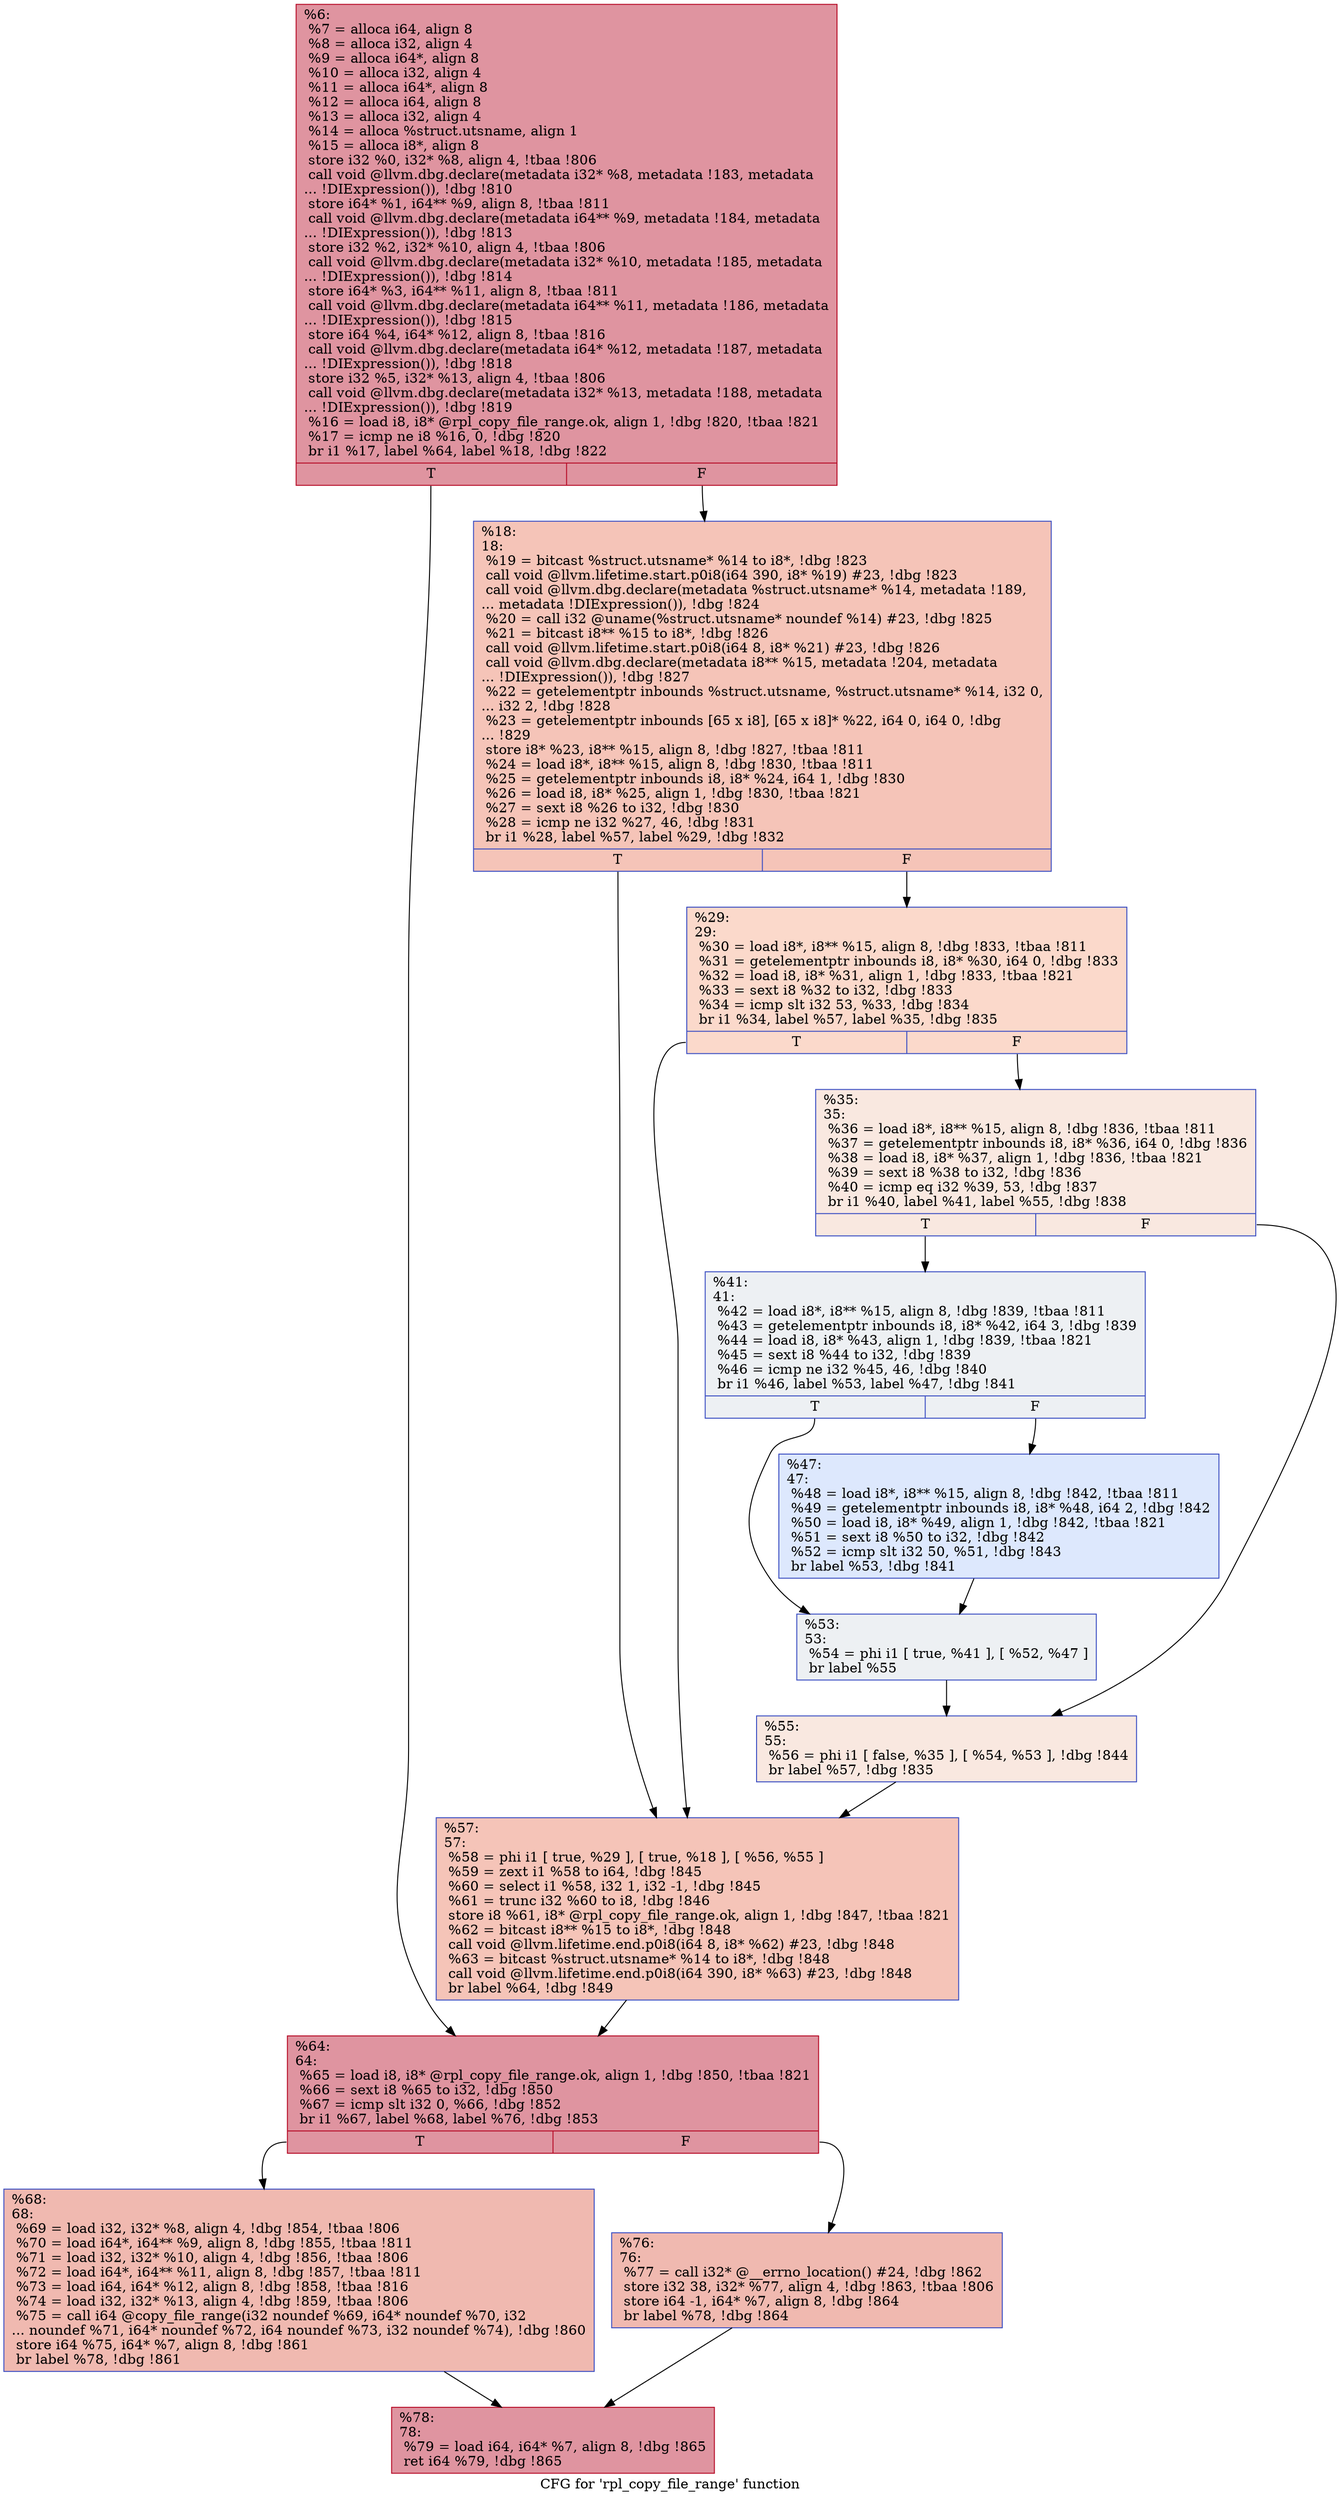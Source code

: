 digraph "CFG for 'rpl_copy_file_range' function" {
	label="CFG for 'rpl_copy_file_range' function";

	Node0x804d70 [shape=record,color="#b70d28ff", style=filled, fillcolor="#b70d2870",label="{%6:\l  %7 = alloca i64, align 8\l  %8 = alloca i32, align 4\l  %9 = alloca i64*, align 8\l  %10 = alloca i32, align 4\l  %11 = alloca i64*, align 8\l  %12 = alloca i64, align 8\l  %13 = alloca i32, align 4\l  %14 = alloca %struct.utsname, align 1\l  %15 = alloca i8*, align 8\l  store i32 %0, i32* %8, align 4, !tbaa !806\l  call void @llvm.dbg.declare(metadata i32* %8, metadata !183, metadata\l... !DIExpression()), !dbg !810\l  store i64* %1, i64** %9, align 8, !tbaa !811\l  call void @llvm.dbg.declare(metadata i64** %9, metadata !184, metadata\l... !DIExpression()), !dbg !813\l  store i32 %2, i32* %10, align 4, !tbaa !806\l  call void @llvm.dbg.declare(metadata i32* %10, metadata !185, metadata\l... !DIExpression()), !dbg !814\l  store i64* %3, i64** %11, align 8, !tbaa !811\l  call void @llvm.dbg.declare(metadata i64** %11, metadata !186, metadata\l... !DIExpression()), !dbg !815\l  store i64 %4, i64* %12, align 8, !tbaa !816\l  call void @llvm.dbg.declare(metadata i64* %12, metadata !187, metadata\l... !DIExpression()), !dbg !818\l  store i32 %5, i32* %13, align 4, !tbaa !806\l  call void @llvm.dbg.declare(metadata i32* %13, metadata !188, metadata\l... !DIExpression()), !dbg !819\l  %16 = load i8, i8* @rpl_copy_file_range.ok, align 1, !dbg !820, !tbaa !821\l  %17 = icmp ne i8 %16, 0, !dbg !820\l  br i1 %17, label %64, label %18, !dbg !822\l|{<s0>T|<s1>F}}"];
	Node0x804d70:s0 -> Node0x8050f0;
	Node0x804d70:s1 -> Node0x804e70;
	Node0x804e70 [shape=record,color="#3d50c3ff", style=filled, fillcolor="#e97a5f70",label="{%18:\l18:                                               \l  %19 = bitcast %struct.utsname* %14 to i8*, !dbg !823\l  call void @llvm.lifetime.start.p0i8(i64 390, i8* %19) #23, !dbg !823\l  call void @llvm.dbg.declare(metadata %struct.utsname* %14, metadata !189,\l... metadata !DIExpression()), !dbg !824\l  %20 = call i32 @uname(%struct.utsname* noundef %14) #23, !dbg !825\l  %21 = bitcast i8** %15 to i8*, !dbg !826\l  call void @llvm.lifetime.start.p0i8(i64 8, i8* %21) #23, !dbg !826\l  call void @llvm.dbg.declare(metadata i8** %15, metadata !204, metadata\l... !DIExpression()), !dbg !827\l  %22 = getelementptr inbounds %struct.utsname, %struct.utsname* %14, i32 0,\l... i32 2, !dbg !828\l  %23 = getelementptr inbounds [65 x i8], [65 x i8]* %22, i64 0, i64 0, !dbg\l... !829\l  store i8* %23, i8** %15, align 8, !dbg !827, !tbaa !811\l  %24 = load i8*, i8** %15, align 8, !dbg !830, !tbaa !811\l  %25 = getelementptr inbounds i8, i8* %24, i64 1, !dbg !830\l  %26 = load i8, i8* %25, align 1, !dbg !830, !tbaa !821\l  %27 = sext i8 %26 to i32, !dbg !830\l  %28 = icmp ne i32 %27, 46, !dbg !831\l  br i1 %28, label %57, label %29, !dbg !832\l|{<s0>T|<s1>F}}"];
	Node0x804e70:s0 -> Node0x8050a0;
	Node0x804e70:s1 -> Node0x804ec0;
	Node0x804ec0 [shape=record,color="#3d50c3ff", style=filled, fillcolor="#f7a88970",label="{%29:\l29:                                               \l  %30 = load i8*, i8** %15, align 8, !dbg !833, !tbaa !811\l  %31 = getelementptr inbounds i8, i8* %30, i64 0, !dbg !833\l  %32 = load i8, i8* %31, align 1, !dbg !833, !tbaa !821\l  %33 = sext i8 %32 to i32, !dbg !833\l  %34 = icmp slt i32 53, %33, !dbg !834\l  br i1 %34, label %57, label %35, !dbg !835\l|{<s0>T|<s1>F}}"];
	Node0x804ec0:s0 -> Node0x8050a0;
	Node0x804ec0:s1 -> Node0x804f10;
	Node0x804f10 [shape=record,color="#3d50c3ff", style=filled, fillcolor="#f1ccb870",label="{%35:\l35:                                               \l  %36 = load i8*, i8** %15, align 8, !dbg !836, !tbaa !811\l  %37 = getelementptr inbounds i8, i8* %36, i64 0, !dbg !836\l  %38 = load i8, i8* %37, align 1, !dbg !836, !tbaa !821\l  %39 = sext i8 %38 to i32, !dbg !836\l  %40 = icmp eq i32 %39, 53, !dbg !837\l  br i1 %40, label %41, label %55, !dbg !838\l|{<s0>T|<s1>F}}"];
	Node0x804f10:s0 -> Node0x804f60;
	Node0x804f10:s1 -> Node0x805050;
	Node0x804f60 [shape=record,color="#3d50c3ff", style=filled, fillcolor="#d6dce470",label="{%41:\l41:                                               \l  %42 = load i8*, i8** %15, align 8, !dbg !839, !tbaa !811\l  %43 = getelementptr inbounds i8, i8* %42, i64 3, !dbg !839\l  %44 = load i8, i8* %43, align 1, !dbg !839, !tbaa !821\l  %45 = sext i8 %44 to i32, !dbg !839\l  %46 = icmp ne i32 %45, 46, !dbg !840\l  br i1 %46, label %53, label %47, !dbg !841\l|{<s0>T|<s1>F}}"];
	Node0x804f60:s0 -> Node0x805000;
	Node0x804f60:s1 -> Node0x804fb0;
	Node0x804fb0 [shape=record,color="#3d50c3ff", style=filled, fillcolor="#b2ccfb70",label="{%47:\l47:                                               \l  %48 = load i8*, i8** %15, align 8, !dbg !842, !tbaa !811\l  %49 = getelementptr inbounds i8, i8* %48, i64 2, !dbg !842\l  %50 = load i8, i8* %49, align 1, !dbg !842, !tbaa !821\l  %51 = sext i8 %50 to i32, !dbg !842\l  %52 = icmp slt i32 50, %51, !dbg !843\l  br label %53, !dbg !841\l}"];
	Node0x804fb0 -> Node0x805000;
	Node0x805000 [shape=record,color="#3d50c3ff", style=filled, fillcolor="#d6dce470",label="{%53:\l53:                                               \l  %54 = phi i1 [ true, %41 ], [ %52, %47 ]\l  br label %55\l}"];
	Node0x805000 -> Node0x805050;
	Node0x805050 [shape=record,color="#3d50c3ff", style=filled, fillcolor="#f1ccb870",label="{%55:\l55:                                               \l  %56 = phi i1 [ false, %35 ], [ %54, %53 ], !dbg !844\l  br label %57, !dbg !835\l}"];
	Node0x805050 -> Node0x8050a0;
	Node0x8050a0 [shape=record,color="#3d50c3ff", style=filled, fillcolor="#e97a5f70",label="{%57:\l57:                                               \l  %58 = phi i1 [ true, %29 ], [ true, %18 ], [ %56, %55 ]\l  %59 = zext i1 %58 to i64, !dbg !845\l  %60 = select i1 %58, i32 1, i32 -1, !dbg !845\l  %61 = trunc i32 %60 to i8, !dbg !846\l  store i8 %61, i8* @rpl_copy_file_range.ok, align 1, !dbg !847, !tbaa !821\l  %62 = bitcast i8** %15 to i8*, !dbg !848\l  call void @llvm.lifetime.end.p0i8(i64 8, i8* %62) #23, !dbg !848\l  %63 = bitcast %struct.utsname* %14 to i8*, !dbg !848\l  call void @llvm.lifetime.end.p0i8(i64 390, i8* %63) #23, !dbg !848\l  br label %64, !dbg !849\l}"];
	Node0x8050a0 -> Node0x8050f0;
	Node0x8050f0 [shape=record,color="#b70d28ff", style=filled, fillcolor="#b70d2870",label="{%64:\l64:                                               \l  %65 = load i8, i8* @rpl_copy_file_range.ok, align 1, !dbg !850, !tbaa !821\l  %66 = sext i8 %65 to i32, !dbg !850\l  %67 = icmp slt i32 0, %66, !dbg !852\l  br i1 %67, label %68, label %76, !dbg !853\l|{<s0>T|<s1>F}}"];
	Node0x8050f0:s0 -> Node0x805140;
	Node0x8050f0:s1 -> Node0x805190;
	Node0x805140 [shape=record,color="#3d50c3ff", style=filled, fillcolor="#de614d70",label="{%68:\l68:                                               \l  %69 = load i32, i32* %8, align 4, !dbg !854, !tbaa !806\l  %70 = load i64*, i64** %9, align 8, !dbg !855, !tbaa !811\l  %71 = load i32, i32* %10, align 4, !dbg !856, !tbaa !806\l  %72 = load i64*, i64** %11, align 8, !dbg !857, !tbaa !811\l  %73 = load i64, i64* %12, align 8, !dbg !858, !tbaa !816\l  %74 = load i32, i32* %13, align 4, !dbg !859, !tbaa !806\l  %75 = call i64 @copy_file_range(i32 noundef %69, i64* noundef %70, i32\l... noundef %71, i64* noundef %72, i64 noundef %73, i32 noundef %74), !dbg !860\l  store i64 %75, i64* %7, align 8, !dbg !861\l  br label %78, !dbg !861\l}"];
	Node0x805140 -> Node0x8051e0;
	Node0x805190 [shape=record,color="#3d50c3ff", style=filled, fillcolor="#de614d70",label="{%76:\l76:                                               \l  %77 = call i32* @__errno_location() #24, !dbg !862\l  store i32 38, i32* %77, align 4, !dbg !863, !tbaa !806\l  store i64 -1, i64* %7, align 8, !dbg !864\l  br label %78, !dbg !864\l}"];
	Node0x805190 -> Node0x8051e0;
	Node0x8051e0 [shape=record,color="#b70d28ff", style=filled, fillcolor="#b70d2870",label="{%78:\l78:                                               \l  %79 = load i64, i64* %7, align 8, !dbg !865\l  ret i64 %79, !dbg !865\l}"];
}
